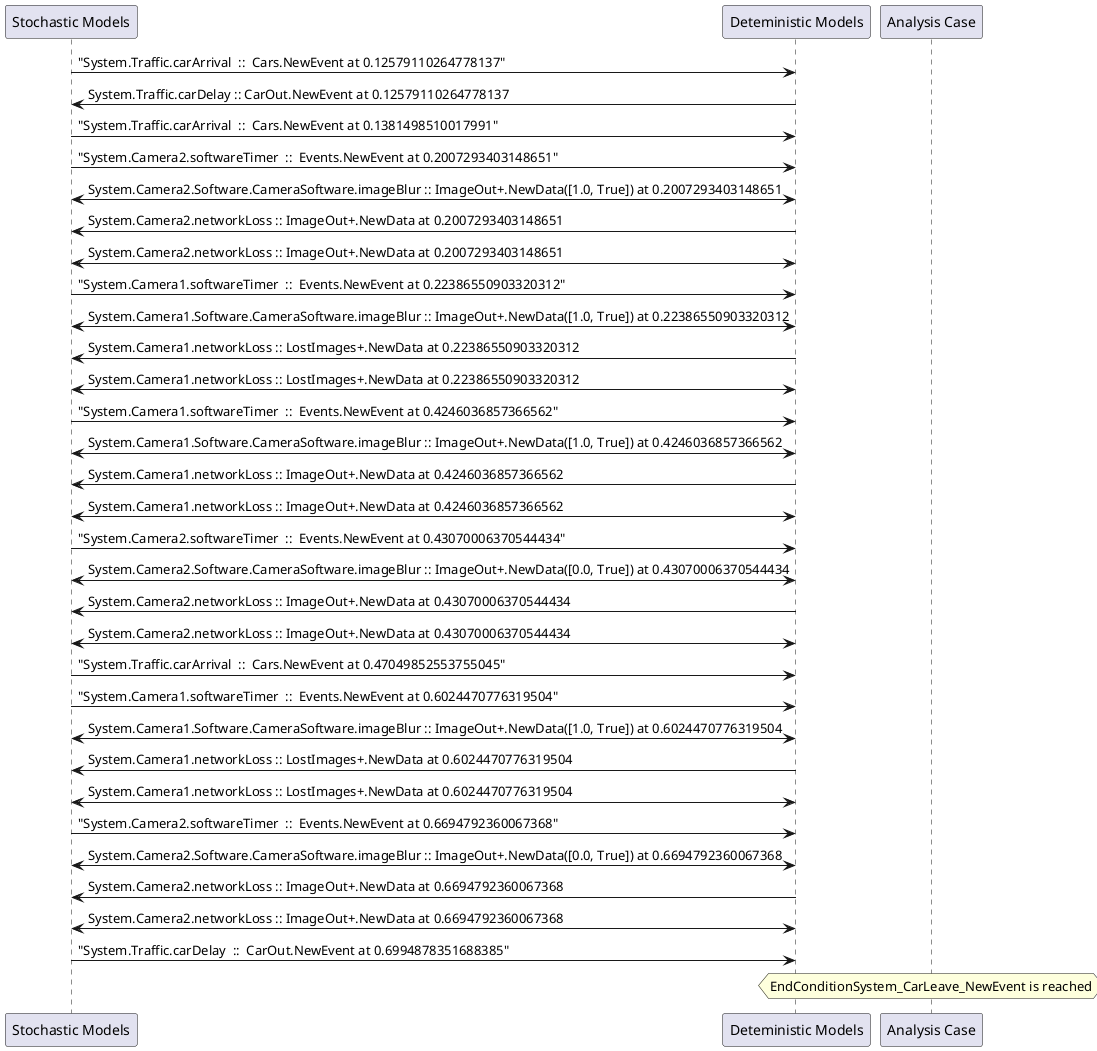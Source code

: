 
	@startuml
	participant "Stochastic Models" as stochmodel
	participant "Deteministic Models" as detmodel
	participant "Analysis Case" as analysis
	{31281_stop} stochmodel -> detmodel : "System.Traffic.carArrival  ::  Cars.NewEvent at 0.12579110264778137"
{31295_start} detmodel -> stochmodel : System.Traffic.carDelay :: CarOut.NewEvent at 0.12579110264778137
{31282_stop} stochmodel -> detmodel : "System.Traffic.carArrival  ::  Cars.NewEvent at 0.1381498510017991"
{31266_stop} stochmodel -> detmodel : "System.Camera2.softwareTimer  ::  Events.NewEvent at 0.2007293403148651"
detmodel <-> stochmodel : System.Camera2.Software.CameraSoftware.imageBlur :: ImageOut+.NewData([1.0, True]) at 0.2007293403148651
detmodel -> stochmodel : System.Camera2.networkLoss :: ImageOut+.NewData at 0.2007293403148651
detmodel <-> stochmodel : System.Camera2.networkLoss :: ImageOut+.NewData at 0.2007293403148651
{31251_stop} stochmodel -> detmodel : "System.Camera1.softwareTimer  ::  Events.NewEvent at 0.22386550903320312"
detmodel <-> stochmodel : System.Camera1.Software.CameraSoftware.imageBlur :: ImageOut+.NewData([1.0, True]) at 0.22386550903320312
detmodel -> stochmodel : System.Camera1.networkLoss :: LostImages+.NewData at 0.22386550903320312
detmodel <-> stochmodel : System.Camera1.networkLoss :: LostImages+.NewData at 0.22386550903320312
{31252_stop} stochmodel -> detmodel : "System.Camera1.softwareTimer  ::  Events.NewEvent at 0.4246036857366562"
detmodel <-> stochmodel : System.Camera1.Software.CameraSoftware.imageBlur :: ImageOut+.NewData([1.0, True]) at 0.4246036857366562
detmodel -> stochmodel : System.Camera1.networkLoss :: ImageOut+.NewData at 0.4246036857366562
detmodel <-> stochmodel : System.Camera1.networkLoss :: ImageOut+.NewData at 0.4246036857366562
{31267_stop} stochmodel -> detmodel : "System.Camera2.softwareTimer  ::  Events.NewEvent at 0.43070006370544434"
detmodel <-> stochmodel : System.Camera2.Software.CameraSoftware.imageBlur :: ImageOut+.NewData([0.0, True]) at 0.43070006370544434
detmodel -> stochmodel : System.Camera2.networkLoss :: ImageOut+.NewData at 0.43070006370544434
detmodel <-> stochmodel : System.Camera2.networkLoss :: ImageOut+.NewData at 0.43070006370544434
{31283_stop} stochmodel -> detmodel : "System.Traffic.carArrival  ::  Cars.NewEvent at 0.47049852553755045"
{31253_stop} stochmodel -> detmodel : "System.Camera1.softwareTimer  ::  Events.NewEvent at 0.6024470776319504"
detmodel <-> stochmodel : System.Camera1.Software.CameraSoftware.imageBlur :: ImageOut+.NewData([1.0, True]) at 0.6024470776319504
detmodel -> stochmodel : System.Camera1.networkLoss :: LostImages+.NewData at 0.6024470776319504
detmodel <-> stochmodel : System.Camera1.networkLoss :: LostImages+.NewData at 0.6024470776319504
{31268_stop} stochmodel -> detmodel : "System.Camera2.softwareTimer  ::  Events.NewEvent at 0.6694792360067368"
detmodel <-> stochmodel : System.Camera2.Software.CameraSoftware.imageBlur :: ImageOut+.NewData([0.0, True]) at 0.6694792360067368
detmodel -> stochmodel : System.Camera2.networkLoss :: ImageOut+.NewData at 0.6694792360067368
detmodel <-> stochmodel : System.Camera2.networkLoss :: ImageOut+.NewData at 0.6694792360067368
{31295_stop} stochmodel -> detmodel : "System.Traffic.carDelay  ::  CarOut.NewEvent at 0.6994878351688385"
{31295_start} <-> {31295_stop} : delay
hnote over analysis 
EndConditionSystem_CarLeave_NewEvent is reached
endnote
@enduml